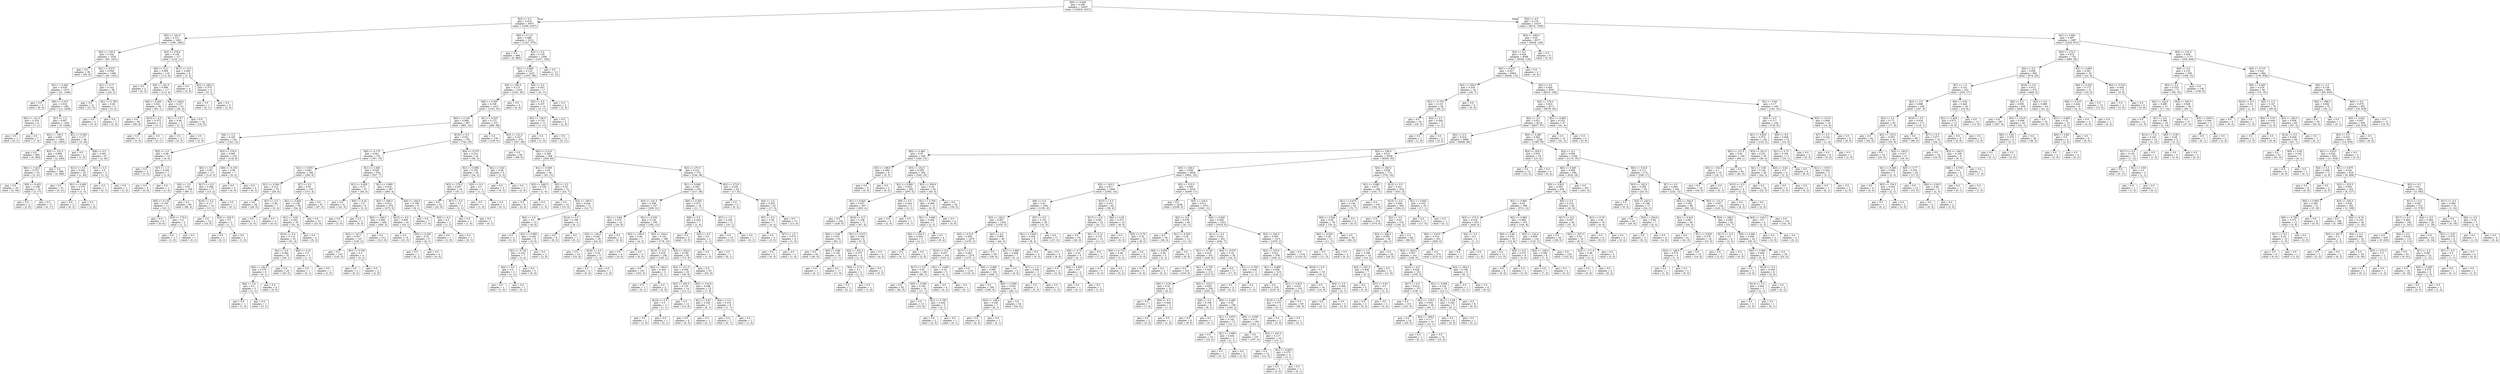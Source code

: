 digraph Tree {
node [shape=box] ;
0 [label="X[0] <= 0.465\ngini = 0.366\nsamples = 14247\nvalue = [10810, 3437]"] ;
1 [label="X[2] <= 2.5\ngini = 0.474\nsamples = 3973\nvalue = [1536, 2437]"] ;
0 -> 1 [labeldistance=2.5, labelangle=45, headlabel="True"] ;
2 [label="X[3] <= 162.0\ngini = 0.211\nsamples = 1661\nvalue = [199, 1462]"] ;
1 -> 2 ;
3 [label="X[3] <= 125.5\ngini = 0.102\nsamples = 1534\nvalue = [83, 1451]"] ;
2 -> 3 ;
4 [label="gini = 0.0\nsamples = 38\nvalue = [38, 0]"] ;
3 -> 4 ;
5 [label="X[1] <= 0.575\ngini = 0.058\nsamples = 1496\nvalue = [45, 1451]"] ;
3 -> 5 ;
6 [label="X[1] <= 0.445\ngini = 0.028\nsamples = 1470\nvalue = [21, 1449]"] ;
5 -> 6 ;
7 [label="gini = 0.0\nsamples = 9\nvalue = [9, 0]"] ;
6 -> 7 ;
8 [label="X[0] <= 0.315\ngini = 0.016\nsamples = 1461\nvalue = [12, 1449]"] ;
6 -> 8 ;
9 [label="X[3] <= 141.5\ngini = 0.219\nsamples = 8\nvalue = [7, 1]"] ;
8 -> 9 ;
10 [label="gini = 0.0\nsamples = 1\nvalue = [0, 1]"] ;
9 -> 10 ;
11 [label="gini = 0.0\nsamples = 7\nvalue = [7, 0]"] ;
9 -> 11 ;
12 [label="X[7] <= 1.5\ngini = 0.007\nsamples = 1453\nvalue = [5, 1448]"] ;
8 -> 12 ;
13 [label="X[3] <= 150.5\ngini = 0.003\nsamples = 1405\nvalue = [2, 1403]"] ;
12 -> 13 ;
14 [label="gini = 0.0\nsamples = 964\nvalue = [0, 964]"] ;
13 -> 14 ;
15 [label="X[3] <= 151.5\ngini = 0.009\nsamples = 441\nvalue = [2, 439]"] ;
13 -> 15 ;
16 [label="X[0] <= 0.415\ngini = 0.073\nsamples = 53\nvalue = [2, 51]"] ;
15 -> 16 ;
17 [label="gini = 0.0\nsamples = 34\nvalue = [0, 34]"] ;
16 -> 17 ;
18 [label="X[0] <= 0.425\ngini = 0.188\nsamples = 19\nvalue = [2, 17]"] ;
16 -> 18 ;
19 [label="gini = 0.0\nsamples = 2\nvalue = [2, 0]"] ;
18 -> 19 ;
20 [label="gini = 0.0\nsamples = 17\nvalue = [0, 17]"] ;
18 -> 20 ;
21 [label="gini = 0.0\nsamples = 388\nvalue = [0, 388]"] ;
15 -> 21 ;
22 [label="X[1] <= 0.455\ngini = 0.117\nsamples = 48\nvalue = [3, 45]"] ;
12 -> 22 ;
23 [label="gini = 0.0\nsamples = 1\nvalue = [1, 0]"] ;
22 -> 23 ;
24 [label="X[8] <= 0.5\ngini = 0.081\nsamples = 47\nvalue = [2, 45]"] ;
22 -> 24 ;
25 [label="X[11] <= 0.5\ngini = 0.043\nsamples = 45\nvalue = [1, 44]"] ;
24 -> 25 ;
26 [label="gini = 0.0\nsamples = 41\nvalue = [0, 41]"] ;
25 -> 26 ;
27 [label="X[1] <= 0.495\ngini = 0.375\nsamples = 4\nvalue = [1, 3]"] ;
25 -> 27 ;
28 [label="gini = 0.0\nsamples = 3\nvalue = [0, 3]"] ;
27 -> 28 ;
29 [label="gini = 0.0\nsamples = 1\nvalue = [1, 0]"] ;
27 -> 29 ;
30 [label="X[1] <= 0.5\ngini = 0.5\nsamples = 2\nvalue = [1, 1]"] ;
24 -> 30 ;
31 [label="gini = 0.0\nsamples = 1\nvalue = [0, 1]"] ;
30 -> 31 ;
32 [label="gini = 0.0\nsamples = 1\nvalue = [1, 0]"] ;
30 -> 32 ;
33 [label="X[1] <= 0.77\ngini = 0.142\nsamples = 26\nvalue = [24, 2]"] ;
5 -> 33 ;
34 [label="gini = 0.0\nsamples = 21\nvalue = [21, 0]"] ;
33 -> 34 ;
35 [label="X[1] <= 0.785\ngini = 0.48\nsamples = 5\nvalue = [3, 2]"] ;
33 -> 35 ;
36 [label="gini = 0.0\nsamples = 2\nvalue = [0, 2]"] ;
35 -> 36 ;
37 [label="gini = 0.0\nsamples = 3\nvalue = [3, 0]"] ;
35 -> 37 ;
38 [label="X[3] <= 279.0\ngini = 0.158\nsamples = 127\nvalue = [116, 11]"] ;
2 -> 38 ;
39 [label="X[0] <= 0.11\ngini = 0.096\nsamples = 119\nvalue = [113, 6]"] ;
38 -> 39 ;
40 [label="gini = 0.0\nsamples = 2\nvalue = [0, 2]"] ;
39 -> 40 ;
41 [label="X[3] <= 241.0\ngini = 0.066\nsamples = 117\nvalue = [113, 4]"] ;
39 -> 41 ;
42 [label="X[0] <= 0.455\ngini = 0.021\nsamples = 94\nvalue = [93, 1]"] ;
41 -> 42 ;
43 [label="gini = 0.0\nsamples = 90\nvalue = [90, 0]"] ;
42 -> 43 ;
44 [label="X[15] <= 0.5\ngini = 0.375\nsamples = 4\nvalue = [3, 1]"] ;
42 -> 44 ;
45 [label="gini = 0.0\nsamples = 3\nvalue = [3, 0]"] ;
44 -> 45 ;
46 [label="gini = 0.0\nsamples = 1\nvalue = [0, 1]"] ;
44 -> 46 ;
47 [label="X[3] <= 248.5\ngini = 0.227\nsamples = 23\nvalue = [20, 3]"] ;
41 -> 47 ;
48 [label="X[1] <= 0.57\ngini = 0.48\nsamples = 5\nvalue = [2, 3]"] ;
47 -> 48 ;
49 [label="gini = 0.0\nsamples = 3\nvalue = [0, 3]"] ;
48 -> 49 ;
50 [label="gini = 0.0\nsamples = 2\nvalue = [2, 0]"] ;
48 -> 50 ;
51 [label="gini = 0.0\nsamples = 18\nvalue = [18, 0]"] ;
47 -> 51 ;
52 [label="X[17] <= 0.5\ngini = 0.469\nsamples = 8\nvalue = [3, 5]"] ;
38 -> 52 ;
53 [label="gini = 0.0\nsamples = 4\nvalue = [0, 4]"] ;
52 -> 53 ;
54 [label="X[3] <= 282.0\ngini = 0.375\nsamples = 4\nvalue = [3, 1]"] ;
52 -> 54 ;
55 [label="gini = 0.0\nsamples = 1\nvalue = [0, 1]"] ;
54 -> 55 ;
56 [label="gini = 0.0\nsamples = 3\nvalue = [3, 0]"] ;
54 -> 56 ;
57 [label="X[0] <= 0.115\ngini = 0.488\nsamples = 2312\nvalue = [1337, 975]"] ;
1 -> 57 ;
58 [label="gini = 0.0\nsamples = 866\nvalue = [0, 866]"] ;
57 -> 58 ;
59 [label="X[2] <= 6.5\ngini = 0.139\nsamples = 1446\nvalue = [1337, 109]"] ;
57 -> 59 ;
60 [label="X[1] <= 0.995\ngini = 0.125\nsamples = 1433\nvalue = [1337, 96]"] ;
59 -> 60 ;
61 [label="X[3] <= 290.5\ngini = 0.113\nsamples = 1416\nvalue = [1331, 85]"] ;
60 -> 61 ;
62 [label="X[0] <= 0.305\ngini = 0.108\nsamples = 1412\nvalue = [1331, 81]"] ;
61 -> 62 ;
63 [label="X[0] <= 0.145\ngini = 0.069\nsamples = 897\nvalue = [865, 32]"] ;
62 -> 63 ;
64 [label="X[4] <= 2.5\ngini = 0.163\nsamples = 134\nvalue = [122, 12]"] ;
63 -> 64 ;
65 [label="X[2] <= 3.5\ngini = 0.48\nsamples = 10\nvalue = [4, 6]"] ;
64 -> 65 ;
66 [label="gini = 0.0\nsamples = 3\nvalue = [3, 0]"] ;
65 -> 66 ;
67 [label="X[7] <= 1.5\ngini = 0.245\nsamples = 7\nvalue = [1, 6]"] ;
65 -> 67 ;
68 [label="gini = 0.0\nsamples = 6\nvalue = [0, 6]"] ;
67 -> 68 ;
69 [label="gini = 0.0\nsamples = 1\nvalue = [1, 0]"] ;
67 -> 69 ;
70 [label="X[3] <= 276.0\ngini = 0.092\nsamples = 124\nvalue = [118, 6]"] ;
64 -> 70 ;
71 [label="X[5] <= 0.5\ngini = 0.05\nsamples = 117\nvalue = [114, 3]"] ;
70 -> 71 ;
72 [label="X[4] <= 3.5\ngini = 0.02\nsamples = 100\nvalue = [99, 1]"] ;
71 -> 72 ;
73 [label="X[0] <= 0.135\ngini = 0.165\nsamples = 11\nvalue = [10, 1]"] ;
72 -> 73 ;
74 [label="gini = 0.0\nsamples = 9\nvalue = [9, 0]"] ;
73 -> 74 ;
75 [label="X[3] <= 175.0\ngini = 0.5\nsamples = 2\nvalue = [1, 1]"] ;
73 -> 75 ;
76 [label="gini = 0.0\nsamples = 1\nvalue = [1, 0]"] ;
75 -> 76 ;
77 [label="gini = 0.0\nsamples = 1\nvalue = [0, 1]"] ;
75 -> 77 ;
78 [label="gini = 0.0\nsamples = 89\nvalue = [89, 0]"] ;
72 -> 78 ;
79 [label="X[17] <= 0.5\ngini = 0.208\nsamples = 17\nvalue = [15, 2]"] ;
71 -> 79 ;
80 [label="X[16] <= 0.5\ngini = 0.117\nsamples = 16\nvalue = [15, 1]"] ;
79 -> 80 ;
81 [label="gini = 0.0\nsamples = 14\nvalue = [14, 0]"] ;
80 -> 81 ;
82 [label="X[3] <= 203.5\ngini = 0.5\nsamples = 2\nvalue = [1, 1]"] ;
80 -> 82 ;
83 [label="gini = 0.0\nsamples = 1\nvalue = [0, 1]"] ;
82 -> 83 ;
84 [label="gini = 0.0\nsamples = 1\nvalue = [1, 0]"] ;
82 -> 84 ;
85 [label="gini = 0.0\nsamples = 1\nvalue = [0, 1]"] ;
79 -> 85 ;
86 [label="X[0] <= 0.135\ngini = 0.49\nsamples = 7\nvalue = [4, 3]"] ;
70 -> 86 ;
87 [label="gini = 0.0\nsamples = 4\nvalue = [4, 0]"] ;
86 -> 87 ;
88 [label="gini = 0.0\nsamples = 3\nvalue = [0, 3]"] ;
86 -> 88 ;
89 [label="X[10] <= 0.5\ngini = 0.051\nsamples = 763\nvalue = [743, 20]"] ;
63 -> 89 ;
90 [label="X[0] <= 0.175\ngini = 0.041\nsamples = 722\nvalue = [707, 15]"] ;
89 -> 90 ;
91 [label="X[1] <= 0.555\ngini = 0.081\nsamples = 188\nvalue = [180, 8]"] ;
90 -> 91 ;
92 [label="X[1] <= 0.545\ngini = 0.213\nsamples = 33\nvalue = [29, 4]"] ;
91 -> 92 ;
93 [label="gini = 0.0\nsamples = 26\nvalue = [26, 0]"] ;
92 -> 93 ;
94 [label="X[7] <= 0.5\ngini = 0.49\nsamples = 7\nvalue = [3, 4]"] ;
92 -> 94 ;
95 [label="gini = 0.0\nsamples = 3\nvalue = [3, 0]"] ;
94 -> 95 ;
96 [label="gini = 0.0\nsamples = 4\nvalue = [0, 4]"] ;
94 -> 96 ;
97 [label="X[7] <= 0.5\ngini = 0.05\nsamples = 155\nvalue = [151, 4]"] ;
91 -> 97 ;
98 [label="X[1] <= 0.845\ngini = 0.128\nsamples = 58\nvalue = [54, 4]"] ;
97 -> 98 ;
99 [label="X[1] <= 0.83\ngini = 0.202\nsamples = 35\nvalue = [31, 4]"] ;
98 -> 99 ;
100 [label="X[14] <= 0.5\ngini = 0.114\nsamples = 33\nvalue = [31, 2]"] ;
99 -> 100 ;
101 [label="X[2] <= 3.5\ngini = 0.062\nsamples = 31\nvalue = [30, 1]"] ;
100 -> 101 ;
102 [label="X[3] <= 192.5\ngini = 0.278\nsamples = 6\nvalue = [5, 1]"] ;
101 -> 102 ;
103 [label="X[4] <= 3.5\ngini = 0.5\nsamples = 2\nvalue = [1, 1]"] ;
102 -> 103 ;
104 [label="gini = 0.0\nsamples = 1\nvalue = [1, 0]"] ;
103 -> 104 ;
105 [label="gini = 0.0\nsamples = 1\nvalue = [0, 1]"] ;
103 -> 105 ;
106 [label="gini = 0.0\nsamples = 4\nvalue = [4, 0]"] ;
102 -> 106 ;
107 [label="gini = 0.0\nsamples = 25\nvalue = [25, 0]"] ;
101 -> 107 ;
108 [label="X[0] <= 0.16\ngini = 0.5\nsamples = 2\nvalue = [1, 1]"] ;
100 -> 108 ;
109 [label="gini = 0.0\nsamples = 1\nvalue = [0, 1]"] ;
108 -> 109 ;
110 [label="gini = 0.0\nsamples = 1\nvalue = [1, 0]"] ;
108 -> 110 ;
111 [label="gini = 0.0\nsamples = 2\nvalue = [0, 2]"] ;
99 -> 111 ;
112 [label="gini = 0.0\nsamples = 23\nvalue = [23, 0]"] ;
98 -> 112 ;
113 [label="gini = 0.0\nsamples = 97\nvalue = [97, 0]"] ;
97 -> 113 ;
114 [label="X[1] <= 0.465\ngini = 0.026\nsamples = 534\nvalue = [527, 7]"] ;
90 -> 114 ;
115 [label="X[1] <= 0.455\ngini = 0.12\nsamples = 47\nvalue = [44, 3]"] ;
114 -> 115 ;
116 [label="gini = 0.0\nsamples = 41\nvalue = [41, 0]"] ;
115 -> 116 ;
117 [label="X[0] <= 0.24\ngini = 0.5\nsamples = 6\nvalue = [3, 3]"] ;
115 -> 117 ;
118 [label="gini = 0.0\nsamples = 3\nvalue = [3, 0]"] ;
117 -> 118 ;
119 [label="gini = 0.0\nsamples = 3\nvalue = [0, 3]"] ;
117 -> 119 ;
120 [label="X[1] <= 0.985\ngini = 0.016\nsamples = 487\nvalue = [483, 4]"] ;
114 -> 120 ;
121 [label="X[3] <= 280.5\ngini = 0.012\nsamples = 478\nvalue = [475, 3]"] ;
120 -> 121 ;
122 [label="X[3] <= 168.5\ngini = 0.009\nsamples = 458\nvalue = [456, 2]"] ;
121 -> 122 ;
123 [label="X[3] <= 167.5\ngini = 0.027\nsamples = 147\nvalue = [145, 2]"] ;
122 -> 123 ;
124 [label="gini = 0.0\nsamples = 143\nvalue = [143, 0]"] ;
123 -> 124 ;
125 [label="X[1] <= 0.765\ngini = 0.5\nsamples = 4\nvalue = [2, 2]"] ;
123 -> 125 ;
126 [label="gini = 0.0\nsamples = 2\nvalue = [0, 2]"] ;
125 -> 126 ;
127 [label="gini = 0.0\nsamples = 2\nvalue = [2, 0]"] ;
125 -> 127 ;
128 [label="gini = 0.0\nsamples = 311\nvalue = [311, 0]"] ;
122 -> 128 ;
129 [label="X[15] <= 0.5\ngini = 0.095\nsamples = 20\nvalue = [19, 1]"] ;
121 -> 129 ;
130 [label="gini = 0.0\nsamples = 15\nvalue = [15, 0]"] ;
129 -> 130 ;
131 [label="X[0] <= 0.205\ngini = 0.32\nsamples = 5\nvalue = [4, 1]"] ;
129 -> 131 ;
132 [label="gini = 0.0\nsamples = 1\nvalue = [0, 1]"] ;
131 -> 132 ;
133 [label="gini = 0.0\nsamples = 4\nvalue = [4, 0]"] ;
131 -> 133 ;
134 [label="X[3] <= 194.0\ngini = 0.198\nsamples = 9\nvalue = [8, 1]"] ;
120 -> 134 ;
135 [label="gini = 0.0\nsamples = 7\nvalue = [7, 0]"] ;
134 -> 135 ;
136 [label="X[5] <= 0.5\ngini = 0.5\nsamples = 2\nvalue = [1, 1]"] ;
134 -> 136 ;
137 [label="gini = 0.0\nsamples = 1\nvalue = [1, 0]"] ;
136 -> 137 ;
138 [label="gini = 0.0\nsamples = 1\nvalue = [0, 1]"] ;
136 -> 138 ;
139 [label="X[0] <= 0.275\ngini = 0.214\nsamples = 41\nvalue = [36, 5]"] ;
89 -> 139 ;
140 [label="X[1] <= 0.985\ngini = 0.105\nsamples = 36\nvalue = [34, 2]"] ;
139 -> 140 ;
141 [label="X[3] <= 276.5\ngini = 0.057\nsamples = 34\nvalue = [33, 1]"] ;
140 -> 141 ;
142 [label="gini = 0.0\nsamples = 32\nvalue = [32, 0]"] ;
141 -> 142 ;
143 [label="X[7] <= 0.5\ngini = 0.5\nsamples = 2\nvalue = [1, 1]"] ;
141 -> 143 ;
144 [label="gini = 0.0\nsamples = 1\nvalue = [1, 0]"] ;
143 -> 144 ;
145 [label="gini = 0.0\nsamples = 1\nvalue = [0, 1]"] ;
143 -> 145 ;
146 [label="X[5] <= 0.5\ngini = 0.5\nsamples = 2\nvalue = [1, 1]"] ;
140 -> 146 ;
147 [label="gini = 0.0\nsamples = 1\nvalue = [1, 0]"] ;
146 -> 147 ;
148 [label="gini = 0.0\nsamples = 1\nvalue = [0, 1]"] ;
146 -> 148 ;
149 [label="X[1] <= 0.62\ngini = 0.48\nsamples = 5\nvalue = [2, 3]"] ;
139 -> 149 ;
150 [label="gini = 0.0\nsamples = 3\nvalue = [0, 3]"] ;
149 -> 150 ;
151 [label="gini = 0.0\nsamples = 2\nvalue = [2, 0]"] ;
149 -> 151 ;
152 [label="X[1] <= 0.525\ngini = 0.172\nsamples = 515\nvalue = [466, 49]"] ;
62 -> 152 ;
153 [label="gini = 0.0\nsamples = 139\nvalue = [139, 0]"] ;
152 -> 153 ;
154 [label="X[3] <= 131.0\ngini = 0.227\nsamples = 376\nvalue = [327, 49]"] ;
152 -> 154 ;
155 [label="gini = 0.0\nsamples = 68\nvalue = [68, 0]"] ;
154 -> 155 ;
156 [label="X[0] <= 0.315\ngini = 0.268\nsamples = 308\nvalue = [259, 49]"] ;
154 -> 156 ;
157 [label="X[1] <= 0.565\ngini = 0.45\nsamples = 38\nvalue = [25, 13]"] ;
156 -> 157 ;
158 [label="X[3] <= 248.5\ngini = 0.245\nsamples = 7\nvalue = [1, 6]"] ;
157 -> 158 ;
159 [label="gini = 0.0\nsamples = 6\nvalue = [0, 6]"] ;
158 -> 159 ;
160 [label="gini = 0.0\nsamples = 1\nvalue = [1, 0]"] ;
158 -> 160 ;
161 [label="X[2] <= 3.5\ngini = 0.35\nsamples = 31\nvalue = [24, 7]"] ;
157 -> 161 ;
162 [label="gini = 0.0\nsamples = 10\nvalue = [10, 0]"] ;
161 -> 162 ;
163 [label="X[3] <= 190.5\ngini = 0.444\nsamples = 21\nvalue = [14, 7]"] ;
161 -> 163 ;
164 [label="X[4] <= 2.5\ngini = 0.5\nsamples = 12\nvalue = [6, 6]"] ;
163 -> 164 ;
165 [label="gini = 0.0\nsamples = 3\nvalue = [3, 0]"] ;
164 -> 165 ;
166 [label="X[1] <= 0.895\ngini = 0.444\nsamples = 9\nvalue = [3, 6]"] ;
164 -> 166 ;
167 [label="X[1] <= 0.735\ngini = 0.245\nsamples = 7\nvalue = [1, 6]"] ;
166 -> 167 ;
168 [label="X[2] <= 5.0\ngini = 0.5\nsamples = 2\nvalue = [1, 1]"] ;
167 -> 168 ;
169 [label="gini = 0.0\nsamples = 1\nvalue = [1, 0]"] ;
168 -> 169 ;
170 [label="gini = 0.0\nsamples = 1\nvalue = [0, 1]"] ;
168 -> 170 ;
171 [label="gini = 0.0\nsamples = 5\nvalue = [0, 5]"] ;
167 -> 171 ;
172 [label="gini = 0.0\nsamples = 2\nvalue = [2, 0]"] ;
166 -> 172 ;
173 [label="X[14] <= 0.5\ngini = 0.198\nsamples = 9\nvalue = [8, 1]"] ;
163 -> 173 ;
174 [label="gini = 0.0\nsamples = 8\nvalue = [8, 0]"] ;
173 -> 174 ;
175 [label="gini = 0.0\nsamples = 1\nvalue = [0, 1]"] ;
173 -> 175 ;
176 [label="X[3] <= 270.5\ngini = 0.231\nsamples = 270\nvalue = [234, 36]"] ;
156 -> 176 ;
177 [label="X[1] <= 0.945\ngini = 0.202\nsamples = 245\nvalue = [217, 28]"] ;
176 -> 177 ;
178 [label="X[3] <= 141.5\ngini = 0.168\nsamples = 227\nvalue = [206, 21]"] ;
177 -> 178 ;
179 [label="X[1] <= 0.84\ngini = 0.375\nsamples = 32\nvalue = [24, 8]"] ;
178 -> 179 ;
180 [label="X[3] <= 140.5\ngini = 0.245\nsamples = 28\nvalue = [24, 4]"] ;
179 -> 180 ;
181 [label="gini = 0.0\nsamples = 23\nvalue = [23, 0]"] ;
180 -> 181 ;
182 [label="X[16] <= 0.5\ngini = 0.32\nsamples = 5\nvalue = [1, 4]"] ;
180 -> 182 ;
183 [label="gini = 0.0\nsamples = 4\nvalue = [0, 4]"] ;
182 -> 183 ;
184 [label="gini = 0.0\nsamples = 1\nvalue = [1, 0]"] ;
182 -> 184 ;
185 [label="gini = 0.0\nsamples = 4\nvalue = [0, 4]"] ;
179 -> 185 ;
186 [label="X[1] <= 0.535\ngini = 0.124\nsamples = 195\nvalue = [182, 13]"] ;
178 -> 186 ;
187 [label="X[3] <= 190.0\ngini = 0.49\nsamples = 7\nvalue = [4, 3]"] ;
186 -> 187 ;
188 [label="gini = 0.0\nsamples = 4\nvalue = [4, 0]"] ;
187 -> 188 ;
189 [label="gini = 0.0\nsamples = 3\nvalue = [0, 3]"] ;
187 -> 189 ;
190 [label="X[3] <= 204.5\ngini = 0.101\nsamples = 188\nvalue = [178, 10]"] ;
186 -> 190 ;
191 [label="X[14] <= 0.5\ngini = 0.019\nsamples = 106\nvalue = [105, 1]"] ;
190 -> 191 ;
192 [label="gini = 0.0\nsamples = 103\nvalue = [103, 0]"] ;
191 -> 192 ;
193 [label="X[3] <= 160.0\ngini = 0.444\nsamples = 3\nvalue = [2, 1]"] ;
191 -> 193 ;
194 [label="gini = 0.0\nsamples = 1\nvalue = [0, 1]"] ;
193 -> 194 ;
195 [label="gini = 0.0\nsamples = 2\nvalue = [2, 0]"] ;
193 -> 195 ;
196 [label="X[3] <= 220.0\ngini = 0.195\nsamples = 82\nvalue = [73, 9]"] ;
190 -> 196 ;
197 [label="X[3] <= 211.5\ngini = 0.428\nsamples = 29\nvalue = [20, 9]"] ;
196 -> 197 ;
198 [label="X[3] <= 205.5\ngini = 0.133\nsamples = 14\nvalue = [13, 1]"] ;
197 -> 198 ;
199 [label="X[13] <= 0.5\ngini = 0.5\nsamples = 2\nvalue = [1, 1]"] ;
198 -> 199 ;
200 [label="gini = 0.0\nsamples = 1\nvalue = [1, 0]"] ;
199 -> 200 ;
201 [label="gini = 0.0\nsamples = 1\nvalue = [0, 1]"] ;
199 -> 201 ;
202 [label="gini = 0.0\nsamples = 12\nvalue = [12, 0]"] ;
198 -> 202 ;
203 [label="X[0] <= 0.415\ngini = 0.498\nsamples = 15\nvalue = [7, 8]"] ;
197 -> 203 ;
204 [label="X[1] <= 0.87\ngini = 0.245\nsamples = 7\nvalue = [6, 1]"] ;
203 -> 204 ;
205 [label="gini = 0.0\nsamples = 6\nvalue = [6, 0]"] ;
204 -> 205 ;
206 [label="gini = 0.0\nsamples = 1\nvalue = [0, 1]"] ;
204 -> 206 ;
207 [label="X[4] <= 5.0\ngini = 0.219\nsamples = 8\nvalue = [1, 7]"] ;
203 -> 207 ;
208 [label="gini = 0.0\nsamples = 7\nvalue = [0, 7]"] ;
207 -> 208 ;
209 [label="gini = 0.0\nsamples = 1\nvalue = [1, 0]"] ;
207 -> 209 ;
210 [label="gini = 0.0\nsamples = 53\nvalue = [53, 0]"] ;
196 -> 210 ;
211 [label="X[0] <= 0.355\ngini = 0.475\nsamples = 18\nvalue = [11, 7]"] ;
177 -> 211 ;
212 [label="X[9] <= 0.5\ngini = 0.245\nsamples = 7\nvalue = [1, 6]"] ;
211 -> 212 ;
213 [label="gini = 0.0\nsamples = 5\nvalue = [0, 5]"] ;
212 -> 213 ;
214 [label="X[5] <= 0.5\ngini = 0.5\nsamples = 2\nvalue = [1, 1]"] ;
212 -> 214 ;
215 [label="gini = 0.0\nsamples = 1\nvalue = [1, 0]"] ;
214 -> 215 ;
216 [label="gini = 0.0\nsamples = 1\nvalue = [0, 1]"] ;
214 -> 216 ;
217 [label="X[7] <= 1.5\ngini = 0.165\nsamples = 11\nvalue = [10, 1]"] ;
211 -> 217 ;
218 [label="gini = 0.0\nsamples = 10\nvalue = [10, 0]"] ;
217 -> 218 ;
219 [label="gini = 0.0\nsamples = 1\nvalue = [0, 1]"] ;
217 -> 219 ;
220 [label="X[3] <= 272.0\ngini = 0.435\nsamples = 25\nvalue = [17, 8]"] ;
176 -> 220 ;
221 [label="gini = 0.0\nsamples = 5\nvalue = [0, 5]"] ;
220 -> 221 ;
222 [label="X[4] <= 2.5\ngini = 0.255\nsamples = 20\nvalue = [17, 3]"] ;
220 -> 222 ;
223 [label="X[7] <= 0.5\ngini = 0.49\nsamples = 7\nvalue = [4, 3]"] ;
222 -> 223 ;
224 [label="gini = 0.0\nsamples = 3\nvalue = [3, 0]"] ;
223 -> 224 ;
225 [label="X[7] <= 1.5\ngini = 0.375\nsamples = 4\nvalue = [1, 3]"] ;
223 -> 225 ;
226 [label="gini = 0.0\nsamples = 3\nvalue = [0, 3]"] ;
225 -> 226 ;
227 [label="gini = 0.0\nsamples = 1\nvalue = [1, 0]"] ;
225 -> 227 ;
228 [label="gini = 0.0\nsamples = 13\nvalue = [13, 0]"] ;
222 -> 228 ;
229 [label="gini = 0.0\nsamples = 4\nvalue = [0, 4]"] ;
61 -> 229 ;
230 [label="X[5] <= 0.5\ngini = 0.457\nsamples = 17\nvalue = [6, 11]"] ;
60 -> 230 ;
231 [label="X[2] <= 5.5\ngini = 0.337\nsamples = 14\nvalue = [3, 11]"] ;
230 -> 231 ;
232 [label="X[3] <= 130.0\ngini = 0.153\nsamples = 12\nvalue = [1, 11]"] ;
231 -> 232 ;
233 [label="gini = 0.0\nsamples = 1\nvalue = [1, 0]"] ;
232 -> 233 ;
234 [label="gini = 0.0\nsamples = 11\nvalue = [0, 11]"] ;
232 -> 234 ;
235 [label="gini = 0.0\nsamples = 2\nvalue = [2, 0]"] ;
231 -> 235 ;
236 [label="gini = 0.0\nsamples = 3\nvalue = [3, 0]"] ;
230 -> 236 ;
237 [label="gini = 0.0\nsamples = 13\nvalue = [0, 13]"] ;
59 -> 237 ;
238 [label="X[4] <= 4.5\ngini = 0.176\nsamples = 10274\nvalue = [9274, 1000]"] ;
0 -> 238 [labeldistance=2.5, labelangle=-45, headlabel="False"] ;
239 [label="X[3] <= 290.0\ngini = 0.03\nsamples = 8377\nvalue = [8249, 128]"] ;
238 -> 239 ;
240 [label="X[2] <= 6.5\ngini = 0.028\nsamples = 8368\nvalue = [8249, 119]"] ;
239 -> 240 ;
241 [label="X[0] <= 0.475\ngini = 0.027\nsamples = 8364\nvalue = [8249, 115]"] ;
240 -> 241 ;
242 [label="X[3] <= 250.0\ngini = 0.334\nsamples = 33\nvalue = [26, 7]"] ;
241 -> 242 ;
243 [label="X[1] <= 0.755\ngini = 0.133\nsamples = 28\nvalue = [26, 2]"] ;
242 -> 243 ;
244 [label="gini = 0.0\nsamples = 25\nvalue = [25, 0]"] ;
243 -> 244 ;
245 [label="X[4] <= 2.5\ngini = 0.444\nsamples = 3\nvalue = [1, 2]"] ;
243 -> 245 ;
246 [label="gini = 0.0\nsamples = 1\nvalue = [1, 0]"] ;
245 -> 246 ;
247 [label="gini = 0.0\nsamples = 2\nvalue = [0, 2]"] ;
245 -> 247 ;
248 [label="gini = 0.0\nsamples = 5\nvalue = [0, 5]"] ;
242 -> 248 ;
249 [label="X[2] <= 5.5\ngini = 0.026\nsamples = 8331\nvalue = [8223, 108]"] ;
241 -> 249 ;
250 [label="X[3] <= 276.5\ngini = 0.023\nsamples = 8171\nvalue = [8078, 93]"] ;
249 -> 250 ;
251 [label="X[4] <= 3.5\ngini = 0.021\nsamples = 8124\nvalue = [8037, 87]"] ;
250 -> 251 ;
252 [label="X[2] <= 2.5\ngini = 0.014\nsamples = 6896\nvalue = [6848, 48]"] ;
251 -> 252 ;
253 [label="X[0] <= 0.485\ngini = 0.07\nsamples = 358\nvalue = [345, 13]"] ;
252 -> 253 ;
254 [label="X[3] <= 188.5\ngini = 0.469\nsamples = 8\nvalue = [5, 3]"] ;
253 -> 254 ;
255 [label="gini = 0.0\nsamples = 5\nvalue = [5, 0]"] ;
254 -> 255 ;
256 [label="gini = 0.0\nsamples = 3\nvalue = [0, 3]"] ;
254 -> 256 ;
257 [label="X[3] <= 252.5\ngini = 0.056\nsamples = 350\nvalue = [340, 10]"] ;
253 -> 257 ;
258 [label="X[1] <= 0.995\ngini = 0.033\nsamples = 300\nvalue = [295, 5]"] ;
257 -> 258 ;
259 [label="X[1] <= 0.825\ngini = 0.027\nsamples = 297\nvalue = [293, 4]"] ;
258 -> 259 ;
260 [label="gini = 0.0\nsamples = 226\nvalue = [226, 0]"] ;
259 -> 260 ;
261 [label="X[16] <= 0.5\ngini = 0.106\nsamples = 71\nvalue = [67, 4]"] ;
259 -> 261 ;
262 [label="X[0] <= 0.84\ngini = 0.031\nsamples = 63\nvalue = [62, 1]"] ;
261 -> 262 ;
263 [label="gini = 0.0\nsamples = 45\nvalue = [45, 0]"] ;
262 -> 263 ;
264 [label="X[0] <= 0.86\ngini = 0.105\nsamples = 18\nvalue = [17, 1]"] ;
262 -> 264 ;
265 [label="gini = 0.0\nsamples = 1\nvalue = [0, 1]"] ;
264 -> 265 ;
266 [label="gini = 0.0\nsamples = 17\nvalue = [17, 0]"] ;
264 -> 266 ;
267 [label="X[1] <= 0.875\ngini = 0.469\nsamples = 8\nvalue = [5, 3]"] ;
261 -> 267 ;
268 [label="X[3] <= 201.5\ngini = 0.375\nsamples = 4\nvalue = [1, 3]"] ;
267 -> 268 ;
269 [label="X[0] <= 0.72\ngini = 0.5\nsamples = 2\nvalue = [1, 1]"] ;
268 -> 269 ;
270 [label="gini = 0.0\nsamples = 1\nvalue = [0, 1]"] ;
269 -> 270 ;
271 [label="gini = 0.0\nsamples = 1\nvalue = [1, 0]"] ;
269 -> 271 ;
272 [label="gini = 0.0\nsamples = 2\nvalue = [0, 2]"] ;
268 -> 272 ;
273 [label="gini = 0.0\nsamples = 4\nvalue = [4, 0]"] ;
267 -> 273 ;
274 [label="X[9] <= 0.5\ngini = 0.444\nsamples = 3\nvalue = [2, 1]"] ;
258 -> 274 ;
275 [label="gini = 0.0\nsamples = 2\nvalue = [2, 0]"] ;
274 -> 275 ;
276 [label="gini = 0.0\nsamples = 1\nvalue = [0, 1]"] ;
274 -> 276 ;
277 [label="X[3] <= 256.0\ngini = 0.18\nsamples = 50\nvalue = [45, 5]"] ;
257 -> 277 ;
278 [label="X[1] <= 0.705\ngini = 0.496\nsamples = 11\nvalue = [6, 5]"] ;
277 -> 278 ;
279 [label="X[1] <= 0.665\ngini = 0.408\nsamples = 7\nvalue = [2, 5]"] ;
278 -> 279 ;
280 [label="X[3] <= 254.0\ngini = 0.444\nsamples = 3\nvalue = [2, 1]"] ;
279 -> 280 ;
281 [label="gini = 0.0\nsamples = 1\nvalue = [0, 1]"] ;
280 -> 281 ;
282 [label="gini = 0.0\nsamples = 2\nvalue = [2, 0]"] ;
280 -> 282 ;
283 [label="gini = 0.0\nsamples = 4\nvalue = [0, 4]"] ;
279 -> 283 ;
284 [label="gini = 0.0\nsamples = 4\nvalue = [4, 0]"] ;
278 -> 284 ;
285 [label="gini = 0.0\nsamples = 39\nvalue = [39, 0]"] ;
277 -> 285 ;
286 [label="X[3] <= 259.5\ngini = 0.011\nsamples = 6538\nvalue = [6503, 35]"] ;
252 -> 286 ;
287 [label="X[3] <= 164.5\ngini = 0.009\nsamples = 5826\nvalue = [5801, 25]"] ;
286 -> 287 ;
288 [label="X[3] <= 163.5\ngini = 0.017\nsamples = 1606\nvalue = [1592, 14]"] ;
287 -> 288 ;
289 [label="X[6] <= 0.5\ngini = 0.01\nsamples = 1561\nvalue = [1553, 8]"] ;
288 -> 289 ;
290 [label="X[3] <= 162.5\ngini = 0.007\nsamples = 1525\nvalue = [1520, 5]"] ;
289 -> 290 ;
291 [label="X[0] <= 0.515\ngini = 0.004\nsamples = 1479\nvalue = [1476, 3]"] ;
290 -> 291 ;
292 [label="X[10] <= 0.5\ngini = 0.037\nsamples = 105\nvalue = [103, 2]"] ;
291 -> 292 ;
293 [label="X[17] <= 0.5\ngini = 0.02\nsamples = 100\nvalue = [99, 1]"] ;
292 -> 293 ;
294 [label="gini = 0.0\nsamples = 82\nvalue = [82, 0]"] ;
293 -> 294 ;
295 [label="X[0] <= 0.505\ngini = 0.105\nsamples = 18\nvalue = [17, 1]"] ;
293 -> 295 ;
296 [label="gini = 0.0\nsamples = 15\nvalue = [15, 0]"] ;
295 -> 296 ;
297 [label="X[1] <= 0.785\ngini = 0.444\nsamples = 3\nvalue = [2, 1]"] ;
295 -> 297 ;
298 [label="gini = 0.0\nsamples = 2\nvalue = [2, 0]"] ;
297 -> 298 ;
299 [label="gini = 0.0\nsamples = 1\nvalue = [0, 1]"] ;
297 -> 299 ;
300 [label="X[1] <= 0.845\ngini = 0.32\nsamples = 5\nvalue = [4, 1]"] ;
292 -> 300 ;
301 [label="gini = 0.0\nsamples = 4\nvalue = [4, 0]"] ;
300 -> 301 ;
302 [label="gini = 0.0\nsamples = 1\nvalue = [0, 1]"] ;
300 -> 302 ;
303 [label="X[17] <= 0.5\ngini = 0.001\nsamples = 1374\nvalue = [1373, 1]"] ;
291 -> 303 ;
304 [label="gini = 0.0\nsamples = 1133\nvalue = [1133, 0]"] ;
303 -> 304 ;
305 [label="X[0] <= 0.885\ngini = 0.008\nsamples = 241\nvalue = [240, 1]"] ;
303 -> 305 ;
306 [label="gini = 0.0\nsamples = 180\nvalue = [180, 0]"] ;
305 -> 306 ;
307 [label="X[0] <= 0.895\ngini = 0.032\nsamples = 61\nvalue = [60, 1]"] ;
305 -> 307 ;
308 [label="X[3] <= 148.0\ngini = 0.245\nsamples = 7\nvalue = [6, 1]"] ;
307 -> 308 ;
309 [label="gini = 0.0\nsamples = 6\nvalue = [6, 0]"] ;
308 -> 309 ;
310 [label="gini = 0.0\nsamples = 1\nvalue = [0, 1]"] ;
308 -> 310 ;
311 [label="gini = 0.0\nsamples = 54\nvalue = [54, 0]"] ;
307 -> 311 ;
312 [label="X[2] <= 4.5\ngini = 0.083\nsamples = 46\nvalue = [44, 2]"] ;
290 -> 312 ;
313 [label="gini = 0.0\nsamples = 39\nvalue = [39, 0]"] ;
312 -> 313 ;
314 [label="X[1] <= 0.885\ngini = 0.408\nsamples = 7\nvalue = [5, 2]"] ;
312 -> 314 ;
315 [label="gini = 0.0\nsamples = 4\nvalue = [4, 0]"] ;
314 -> 315 ;
316 [label="X[7] <= 1.5\ngini = 0.444\nsamples = 3\nvalue = [1, 2]"] ;
314 -> 316 ;
317 [label="gini = 0.0\nsamples = 2\nvalue = [0, 2]"] ;
316 -> 317 ;
318 [label="gini = 0.0\nsamples = 1\nvalue = [1, 0]"] ;
316 -> 318 ;
319 [label="X[7] <= 0.5\ngini = 0.153\nsamples = 36\nvalue = [33, 3]"] ;
289 -> 319 ;
320 [label="X[1] <= 0.625\ngini = 0.444\nsamples = 9\nvalue = [6, 3]"] ;
319 -> 320 ;
321 [label="gini = 0.0\nsamples = 3\nvalue = [0, 3]"] ;
320 -> 321 ;
322 [label="gini = 0.0\nsamples = 6\nvalue = [6, 0]"] ;
320 -> 322 ;
323 [label="gini = 0.0\nsamples = 27\nvalue = [27, 0]"] ;
319 -> 323 ;
324 [label="X[15] <= 0.5\ngini = 0.231\nsamples = 45\nvalue = [39, 6]"] ;
288 -> 324 ;
325 [label="X[17] <= 0.5\ngini = 0.061\nsamples = 32\nvalue = [31, 1]"] ;
324 -> 325 ;
326 [label="gini = 0.0\nsamples = 20\nvalue = [20, 0]"] ;
325 -> 326 ;
327 [label="X[1] <= 0.72\ngini = 0.153\nsamples = 12\nvalue = [11, 1]"] ;
325 -> 327 ;
328 [label="X[0] <= 0.75\ngini = 0.32\nsamples = 5\nvalue = [4, 1]"] ;
327 -> 328 ;
329 [label="gini = 0.0\nsamples = 3\nvalue = [3, 0]"] ;
328 -> 329 ;
330 [label="X[0] <= 0.835\ngini = 0.5\nsamples = 2\nvalue = [1, 1]"] ;
328 -> 330 ;
331 [label="gini = 0.0\nsamples = 1\nvalue = [0, 1]"] ;
330 -> 331 ;
332 [label="gini = 0.0\nsamples = 1\nvalue = [1, 0]"] ;
330 -> 332 ;
333 [label="gini = 0.0\nsamples = 7\nvalue = [7, 0]"] ;
327 -> 333 ;
334 [label="X[0] <= 0.55\ngini = 0.473\nsamples = 13\nvalue = [8, 5]"] ;
324 -> 334 ;
335 [label="gini = 0.0\nsamples = 3\nvalue = [0, 3]"] ;
334 -> 335 ;
336 [label="X[0] <= 0.79\ngini = 0.32\nsamples = 10\nvalue = [8, 2]"] ;
334 -> 336 ;
337 [label="X[0] <= 0.715\ngini = 0.48\nsamples = 5\nvalue = [3, 2]"] ;
336 -> 337 ;
338 [label="gini = 0.0\nsamples = 3\nvalue = [3, 0]"] ;
337 -> 338 ;
339 [label="gini = 0.0\nsamples = 2\nvalue = [0, 2]"] ;
337 -> 339 ;
340 [label="gini = 0.0\nsamples = 5\nvalue = [5, 0]"] ;
336 -> 340 ;
341 [label="X[3] <= 215.5\ngini = 0.005\nsamples = 4220\nvalue = [4209, 11]"] ;
287 -> 341 ;
342 [label="gini = 0.0\nsamples = 2248\nvalue = [2248, 0]"] ;
341 -> 342 ;
343 [label="X[3] <= 216.5\ngini = 0.011\nsamples = 1972\nvalue = [1961, 11]"] ;
341 -> 343 ;
344 [label="X[2] <= 4.5\ngini = 0.078\nsamples = 49\nvalue = [47, 2]"] ;
343 -> 344 ;
345 [label="gini = 0.0\nsamples = 36\nvalue = [36, 0]"] ;
344 -> 345 ;
346 [label="X[1] <= 0.555\ngini = 0.26\nsamples = 13\nvalue = [11, 2]"] ;
344 -> 346 ;
347 [label="X[0] <= 0.655\ngini = 0.48\nsamples = 5\nvalue = [3, 2]"] ;
346 -> 347 ;
348 [label="gini = 0.0\nsamples = 3\nvalue = [3, 0]"] ;
347 -> 348 ;
349 [label="gini = 0.0\nsamples = 2\nvalue = [0, 2]"] ;
347 -> 349 ;
350 [label="gini = 0.0\nsamples = 8\nvalue = [8, 0]"] ;
346 -> 350 ;
351 [label="X[0] <= 0.605\ngini = 0.009\nsamples = 1923\nvalue = [1914, 9]"] ;
343 -> 351 ;
352 [label="X[11] <= 0.5\ngini = 0.031\nsamples = 451\nvalue = [444, 7]"] ;
351 -> 352 ;
353 [label="X[1] <= 0.745\ngini = 0.023\nsamples = 431\nvalue = [426, 5]"] ;
352 -> 353 ;
354 [label="gini = 0.0\nsamples = 216\nvalue = [216, 0]"] ;
353 -> 354 ;
355 [label="X[1] <= 0.755\ngini = 0.045\nsamples = 215\nvalue = [210, 5]"] ;
353 -> 355 ;
356 [label="X[0] <= 0.55\ngini = 0.32\nsamples = 10\nvalue = [8, 2]"] ;
355 -> 356 ;
357 [label="gini = 0.0\nsamples = 7\nvalue = [7, 0]"] ;
356 -> 357 ;
358 [label="X[5] <= 0.5\ngini = 0.444\nsamples = 3\nvalue = [1, 2]"] ;
356 -> 358 ;
359 [label="gini = 0.0\nsamples = 2\nvalue = [0, 2]"] ;
358 -> 359 ;
360 [label="gini = 0.0\nsamples = 1\nvalue = [1, 0]"] ;
358 -> 360 ;
361 [label="X[3] <= 219.5\ngini = 0.029\nsamples = 205\nvalue = [202, 3]"] ;
355 -> 361 ;
362 [label="X[8] <= 0.5\ngini = 0.198\nsamples = 9\nvalue = [8, 1]"] ;
361 -> 362 ;
363 [label="gini = 0.0\nsamples = 8\nvalue = [8, 0]"] ;
362 -> 363 ;
364 [label="gini = 0.0\nsamples = 1\nvalue = [0, 1]"] ;
362 -> 364 ;
365 [label="X[0] <= 0.485\ngini = 0.02\nsamples = 196\nvalue = [194, 2]"] ;
361 -> 365 ;
366 [label="X[1] <= 0.875\ngini = 0.142\nsamples = 13\nvalue = [12, 1]"] ;
365 -> 366 ;
367 [label="gini = 0.0\nsamples = 10\nvalue = [10, 0]"] ;
366 -> 367 ;
368 [label="X[1] <= 0.885\ngini = 0.444\nsamples = 3\nvalue = [2, 1]"] ;
366 -> 368 ;
369 [label="gini = 0.0\nsamples = 1\nvalue = [0, 1]"] ;
368 -> 369 ;
370 [label="gini = 0.0\nsamples = 2\nvalue = [2, 0]"] ;
368 -> 370 ;
371 [label="X[0] <= 0.595\ngini = 0.011\nsamples = 183\nvalue = [182, 1]"] ;
365 -> 371 ;
372 [label="gini = 0.0\nsamples = 167\nvalue = [167, 0]"] ;
371 -> 372 ;
373 [label="X[3] <= 247.5\ngini = 0.117\nsamples = 16\nvalue = [15, 1]"] ;
371 -> 373 ;
374 [label="gini = 0.0\nsamples = 12\nvalue = [12, 0]"] ;
373 -> 374 ;
375 [label="X[1] <= 0.825\ngini = 0.375\nsamples = 4\nvalue = [3, 1]"] ;
373 -> 375 ;
376 [label="gini = 0.0\nsamples = 3\nvalue = [3, 0]"] ;
375 -> 376 ;
377 [label="gini = 0.0\nsamples = 1\nvalue = [0, 1]"] ;
375 -> 377 ;
378 [label="X[0] <= 0.575\ngini = 0.18\nsamples = 20\nvalue = [18, 2]"] ;
352 -> 378 ;
379 [label="gini = 0.0\nsamples = 17\nvalue = [17, 0]"] ;
378 -> 379 ;
380 [label="X[1] <= 0.795\ngini = 0.444\nsamples = 3\nvalue = [1, 2]"] ;
378 -> 380 ;
381 [label="gini = 0.0\nsamples = 2\nvalue = [0, 2]"] ;
380 -> 381 ;
382 [label="gini = 0.0\nsamples = 1\nvalue = [1, 0]"] ;
380 -> 382 ;
383 [label="X[3] <= 226.5\ngini = 0.003\nsamples = 1472\nvalue = [1470, 2]"] ;
351 -> 383 ;
384 [label="X[3] <= 225.5\ngini = 0.012\nsamples = 338\nvalue = [336, 2]"] ;
383 -> 384 ;
385 [label="X[1] <= 0.805\ngini = 0.006\nsamples = 319\nvalue = [318, 1]"] ;
384 -> 385 ;
386 [label="gini = 0.0\nsamples = 216\nvalue = [216, 0]"] ;
385 -> 386 ;
387 [label="X[1] <= 0.815\ngini = 0.019\nsamples = 103\nvalue = [102, 1]"] ;
385 -> 387 ;
388 [label="X[15] <= 0.5\ngini = 0.375\nsamples = 4\nvalue = [3, 1]"] ;
387 -> 388 ;
389 [label="gini = 0.0\nsamples = 3\nvalue = [3, 0]"] ;
388 -> 389 ;
390 [label="gini = 0.0\nsamples = 1\nvalue = [0, 1]"] ;
388 -> 390 ;
391 [label="gini = 0.0\nsamples = 99\nvalue = [99, 0]"] ;
387 -> 391 ;
392 [label="X[16] <= 0.5\ngini = 0.1\nsamples = 19\nvalue = [18, 1]"] ;
384 -> 392 ;
393 [label="gini = 0.0\nsamples = 16\nvalue = [16, 0]"] ;
392 -> 393 ;
394 [label="X[4] <= 2.5\ngini = 0.444\nsamples = 3\nvalue = [2, 1]"] ;
392 -> 394 ;
395 [label="gini = 0.0\nsamples = 1\nvalue = [0, 1]"] ;
394 -> 395 ;
396 [label="gini = 0.0\nsamples = 2\nvalue = [2, 0]"] ;
394 -> 396 ;
397 [label="gini = 0.0\nsamples = 1134\nvalue = [1134, 0]"] ;
383 -> 397 ;
398 [label="X[3] <= 263.5\ngini = 0.028\nsamples = 712\nvalue = [702, 10]"] ;
286 -> 398 ;
399 [label="X[1] <= 0.685\ngini = 0.072\nsamples = 188\nvalue = [181, 7]"] ;
398 -> 399 ;
400 [label="X[1] <= 0.675\ngini = 0.154\nsamples = 83\nvalue = [76, 7]"] ;
399 -> 400 ;
401 [label="X[0] <= 0.545\ngini = 0.05\nsamples = 78\nvalue = [76, 2]"] ;
400 -> 401 ;
402 [label="X[0] <= 0.525\ngini = 0.26\nsamples = 13\nvalue = [11, 2]"] ;
401 -> 402 ;
403 [label="gini = 0.0\nsamples = 11\nvalue = [11, 0]"] ;
402 -> 403 ;
404 [label="gini = 0.0\nsamples = 2\nvalue = [0, 2]"] ;
402 -> 404 ;
405 [label="gini = 0.0\nsamples = 65\nvalue = [65, 0]"] ;
401 -> 405 ;
406 [label="gini = 0.0\nsamples = 5\nvalue = [0, 5]"] ;
400 -> 406 ;
407 [label="gini = 0.0\nsamples = 105\nvalue = [105, 0]"] ;
399 -> 407 ;
408 [label="X[12] <= 0.5\ngini = 0.011\nsamples = 524\nvalue = [521, 3]"] ;
398 -> 408 ;
409 [label="X[15] <= 0.5\ngini = 0.008\nsamples = 506\nvalue = [504, 2]"] ;
408 -> 409 ;
410 [label="gini = 0.0\nsamples = 374\nvalue = [374, 0]"] ;
409 -> 410 ;
411 [label="X[2] <= 3.5\ngini = 0.03\nsamples = 132\nvalue = [130, 2]"] ;
409 -> 411 ;
412 [label="X[3] <= 268.5\ngini = 0.083\nsamples = 46\nvalue = [44, 2]"] ;
411 -> 412 ;
413 [label="X[4] <= 2.5\ngini = 0.198\nsamples = 18\nvalue = [16, 2]"] ;
412 -> 413 ;
414 [label="X[3] <= 267.5\ngini = 0.408\nsamples = 7\nvalue = [5, 2]"] ;
413 -> 414 ;
415 [label="gini = 0.0\nsamples = 3\nvalue = [3, 0]"] ;
414 -> 415 ;
416 [label="X[1] <= 0.81\ngini = 0.5\nsamples = 4\nvalue = [2, 2]"] ;
414 -> 416 ;
417 [label="gini = 0.0\nsamples = 2\nvalue = [0, 2]"] ;
416 -> 417 ;
418 [label="gini = 0.0\nsamples = 2\nvalue = [2, 0]"] ;
416 -> 418 ;
419 [label="gini = 0.0\nsamples = 11\nvalue = [11, 0]"] ;
413 -> 419 ;
420 [label="gini = 0.0\nsamples = 28\nvalue = [28, 0]"] ;
412 -> 420 ;
421 [label="gini = 0.0\nsamples = 86\nvalue = [86, 0]"] ;
411 -> 421 ;
422 [label="X[1] <= 0.935\ngini = 0.105\nsamples = 18\nvalue = [17, 1]"] ;
408 -> 422 ;
423 [label="gini = 0.0\nsamples = 17\nvalue = [17, 0]"] ;
422 -> 423 ;
424 [label="gini = 0.0\nsamples = 1\nvalue = [0, 1]"] ;
422 -> 424 ;
425 [label="X[0] <= 0.485\ngini = 0.062\nsamples = 1228\nvalue = [1189, 39]"] ;
251 -> 425 ;
426 [label="X[3] <= 250.5\ngini = 0.332\nsamples = 19\nvalue = [15, 4]"] ;
425 -> 426 ;
427 [label="gini = 0.0\nsamples = 15\nvalue = [15, 0]"] ;
426 -> 427 ;
428 [label="gini = 0.0\nsamples = 4\nvalue = [0, 4]"] ;
426 -> 428 ;
429 [label="X[2] <= 4.5\ngini = 0.056\nsamples = 1209\nvalue = [1174, 35]"] ;
425 -> 429 ;
430 [label="X[0] <= 0.845\ngini = 0.038\nsamples = 936\nvalue = [918, 18]"] ;
429 -> 430 ;
431 [label="X[0] <= 0.815\ngini = 0.055\nsamples = 635\nvalue = [617, 18]"] ;
430 -> 431 ;
432 [label="X[1] <= 0.865\ngini = 0.04\nsamples = 586\nvalue = [574, 12]"] ;
431 -> 432 ;
433 [label="X[3] <= 273.5\ngini = 0.018\nsamples = 433\nvalue = [429, 4]"] ;
432 -> 433 ;
434 [label="X[0] <= 0.615\ngini = 0.014\nsamples = 431\nvalue = [428, 3]"] ;
433 -> 434 ;
435 [label="X[3] <= 263.5\ngini = 0.037\nsamples = 161\nvalue = [158, 3]"] ;
434 -> 435 ;
436 [label="X[16] <= 0.5\ngini = 0.026\nsamples = 152\nvalue = [150, 2]"] ;
435 -> 436 ;
437 [label="X[17] <= 0.5\ngini = 0.014\nsamples = 137\nvalue = [136, 1]"] ;
436 -> 437 ;
438 [label="gini = 0.0\nsamples = 101\nvalue = [101, 0]"] ;
437 -> 438 ;
439 [label="X[3] <= 179.0\ngini = 0.054\nsamples = 36\nvalue = [35, 1]"] ;
437 -> 439 ;
440 [label="gini = 0.0\nsamples = 20\nvalue = [20, 0]"] ;
439 -> 440 ;
441 [label="X[3] <= 180.5\ngini = 0.117\nsamples = 16\nvalue = [15, 1]"] ;
439 -> 441 ;
442 [label="gini = 0.0\nsamples = 1\nvalue = [0, 1]"] ;
441 -> 442 ;
443 [label="gini = 0.0\nsamples = 15\nvalue = [15, 0]"] ;
441 -> 443 ;
444 [label="X[1] <= 0.605\ngini = 0.124\nsamples = 15\nvalue = [14, 1]"] ;
436 -> 444 ;
445 [label="X[1] <= 0.59\ngini = 0.245\nsamples = 7\nvalue = [6, 1]"] ;
444 -> 445 ;
446 [label="gini = 0.0\nsamples = 6\nvalue = [6, 0]"] ;
445 -> 446 ;
447 [label="gini = 0.0\nsamples = 1\nvalue = [0, 1]"] ;
445 -> 447 ;
448 [label="gini = 0.0\nsamples = 8\nvalue = [8, 0]"] ;
444 -> 448 ;
449 [label="X[3] <= 264.5\ngini = 0.198\nsamples = 9\nvalue = [8, 1]"] ;
435 -> 449 ;
450 [label="gini = 0.0\nsamples = 1\nvalue = [0, 1]"] ;
449 -> 450 ;
451 [label="gini = 0.0\nsamples = 8\nvalue = [8, 0]"] ;
449 -> 451 ;
452 [label="gini = 0.0\nsamples = 270\nvalue = [270, 0]"] ;
434 -> 452 ;
453 [label="X[2] <= 3.0\ngini = 0.5\nsamples = 2\nvalue = [1, 1]"] ;
433 -> 453 ;
454 [label="gini = 0.0\nsamples = 1\nvalue = [0, 1]"] ;
453 -> 454 ;
455 [label="gini = 0.0\nsamples = 1\nvalue = [1, 0]"] ;
453 -> 455 ;
456 [label="X[1] <= 0.885\ngini = 0.099\nsamples = 153\nvalue = [145, 8]"] ;
432 -> 456 ;
457 [label="X[0] <= 0.68\ngini = 0.432\nsamples = 19\nvalue = [13, 6]"] ;
456 -> 457 ;
458 [label="gini = 0.0\nsamples = 11\nvalue = [11, 0]"] ;
457 -> 458 ;
459 [label="X[5] <= 0.5\ngini = 0.375\nsamples = 8\nvalue = [2, 6]"] ;
457 -> 459 ;
460 [label="gini = 0.0\nsamples = 6\nvalue = [0, 6]"] ;
459 -> 460 ;
461 [label="gini = 0.0\nsamples = 2\nvalue = [2, 0]"] ;
459 -> 461 ;
462 [label="X[3] <= 132.0\ngini = 0.029\nsamples = 134\nvalue = [132, 2]"] ;
456 -> 462 ;
463 [label="X[3] <= 128.0\ngini = 0.346\nsamples = 9\nvalue = [7, 2]"] ;
462 -> 463 ;
464 [label="gini = 0.0\nsamples = 7\nvalue = [7, 0]"] ;
463 -> 464 ;
465 [label="gini = 0.0\nsamples = 2\nvalue = [0, 2]"] ;
463 -> 465 ;
466 [label="gini = 0.0\nsamples = 125\nvalue = [125, 0]"] ;
462 -> 466 ;
467 [label="X[5] <= 0.5\ngini = 0.215\nsamples = 49\nvalue = [43, 6]"] ;
431 -> 467 ;
468 [label="X[17] <= 0.5\ngini = 0.097\nsamples = 39\nvalue = [37, 2]"] ;
467 -> 468 ;
469 [label="gini = 0.0\nsamples = 29\nvalue = [29, 0]"] ;
468 -> 469 ;
470 [label="X[3] <= 207.0\ngini = 0.32\nsamples = 10\nvalue = [8, 2]"] ;
468 -> 470 ;
471 [label="X[3] <= 171.0\ngini = 0.48\nsamples = 5\nvalue = [3, 2]"] ;
470 -> 471 ;
472 [label="gini = 0.0\nsamples = 3\nvalue = [3, 0]"] ;
471 -> 472 ;
473 [label="gini = 0.0\nsamples = 2\nvalue = [0, 2]"] ;
471 -> 473 ;
474 [label="gini = 0.0\nsamples = 5\nvalue = [5, 0]"] ;
470 -> 474 ;
475 [label="X[1] <= 0.78\ngini = 0.48\nsamples = 10\nvalue = [6, 4]"] ;
467 -> 475 ;
476 [label="gini = 0.0\nsamples = 6\nvalue = [6, 0]"] ;
475 -> 476 ;
477 [label="gini = 0.0\nsamples = 4\nvalue = [0, 4]"] ;
475 -> 477 ;
478 [label="gini = 0.0\nsamples = 301\nvalue = [301, 0]"] ;
430 -> 478 ;
479 [label="X[0] <= 0.515\ngini = 0.117\nsamples = 273\nvalue = [256, 17]"] ;
429 -> 479 ;
480 [label="X[3] <= 162.0\ngini = 0.285\nsamples = 29\nvalue = [24, 5]"] ;
479 -> 480 ;
481 [label="gini = 0.0\nsamples = 2\nvalue = [0, 2]"] ;
480 -> 481 ;
482 [label="X[3] <= 243.5\ngini = 0.198\nsamples = 27\nvalue = [24, 3]"] ;
480 -> 482 ;
483 [label="gini = 0.0\nsamples = 20\nvalue = [20, 0]"] ;
482 -> 483 ;
484 [label="X[3] <= 254.0\ngini = 0.49\nsamples = 7\nvalue = [4, 3]"] ;
482 -> 484 ;
485 [label="gini = 0.0\nsamples = 3\nvalue = [0, 3]"] ;
484 -> 485 ;
486 [label="gini = 0.0\nsamples = 4\nvalue = [4, 0]"] ;
484 -> 486 ;
487 [label="X[7] <= 0.5\ngini = 0.094\nsamples = 244\nvalue = [232, 12]"] ;
479 -> 487 ;
488 [label="X[3] <= 204.5\ngini = 0.182\nsamples = 99\nvalue = [89, 10]"] ;
487 -> 488 ;
489 [label="X[1] <= 0.915\ngini = 0.097\nsamples = 59\nvalue = [56, 3]"] ;
488 -> 489 ;
490 [label="gini = 0.0\nsamples = 41\nvalue = [41, 0]"] ;
489 -> 490 ;
491 [label="X[1] <= 0.935\ngini = 0.278\nsamples = 18\nvalue = [15, 3]"] ;
489 -> 491 ;
492 [label="X[3] <= 149.5\ngini = 0.375\nsamples = 4\nvalue = [1, 3]"] ;
491 -> 492 ;
493 [label="gini = 0.0\nsamples = 1\nvalue = [1, 0]"] ;
492 -> 493 ;
494 [label="gini = 0.0\nsamples = 3\nvalue = [0, 3]"] ;
492 -> 494 ;
495 [label="gini = 0.0\nsamples = 14\nvalue = [14, 0]"] ;
491 -> 495 ;
496 [label="X[3] <= 206.5\ngini = 0.289\nsamples = 40\nvalue = [33, 7]"] ;
488 -> 496 ;
497 [label="X[17] <= 0.5\ngini = 0.5\nsamples = 6\nvalue = [3, 3]"] ;
496 -> 497 ;
498 [label="gini = 0.0\nsamples = 3\nvalue = [3, 0]"] ;
497 -> 498 ;
499 [label="gini = 0.0\nsamples = 3\nvalue = [0, 3]"] ;
497 -> 499 ;
500 [label="X[0] <= 0.665\ngini = 0.208\nsamples = 34\nvalue = [30, 4]"] ;
496 -> 500 ;
501 [label="X[0] <= 0.585\ngini = 0.494\nsamples = 9\nvalue = [5, 4]"] ;
500 -> 501 ;
502 [label="gini = 0.0\nsamples = 3\nvalue = [3, 0]"] ;
501 -> 502 ;
503 [label="X[15] <= 0.5\ngini = 0.444\nsamples = 6\nvalue = [2, 4]"] ;
501 -> 503 ;
504 [label="X[12] <= 0.5\ngini = 0.444\nsamples = 3\nvalue = [2, 1]"] ;
503 -> 504 ;
505 [label="gini = 0.0\nsamples = 2\nvalue = [2, 0]"] ;
504 -> 505 ;
506 [label="gini = 0.0\nsamples = 1\nvalue = [0, 1]"] ;
504 -> 506 ;
507 [label="gini = 0.0\nsamples = 3\nvalue = [0, 3]"] ;
503 -> 507 ;
508 [label="gini = 0.0\nsamples = 25\nvalue = [25, 0]"] ;
500 -> 508 ;
509 [label="X[3] <= 131.0\ngini = 0.027\nsamples = 145\nvalue = [143, 2]"] ;
487 -> 509 ;
510 [label="X[3] <= 120.5\ngini = 0.5\nsamples = 4\nvalue = [2, 2]"] ;
509 -> 510 ;
511 [label="gini = 0.0\nsamples = 2\nvalue = [2, 0]"] ;
510 -> 511 ;
512 [label="gini = 0.0\nsamples = 2\nvalue = [0, 2]"] ;
510 -> 512 ;
513 [label="gini = 0.0\nsamples = 141\nvalue = [141, 0]"] ;
509 -> 513 ;
514 [label="X[1] <= 0.985\ngini = 0.223\nsamples = 47\nvalue = [41, 6]"] ;
250 -> 514 ;
515 [label="gini = 0.0\nsamples = 41\nvalue = [41, 0]"] ;
514 -> 515 ;
516 [label="gini = 0.0\nsamples = 6\nvalue = [0, 6]"] ;
514 -> 516 ;
517 [label="X[1] <= 0.94\ngini = 0.17\nsamples = 160\nvalue = [145, 15]"] ;
249 -> 517 ;
518 [label="X[8] <= 0.5\ngini = 0.117\nsamples = 144\nvalue = [135, 9]"] ;
517 -> 518 ;
519 [label="X[1] <= 0.835\ngini = 0.074\nsamples = 130\nvalue = [125, 5]"] ;
518 -> 519 ;
520 [label="X[3] <= 137.0\ngini = 0.02\nsamples = 100\nvalue = [99, 1]"] ;
519 -> 520 ;
521 [label="X[3] <= 134.0\ngini = 0.1\nsamples = 19\nvalue = [18, 1]"] ;
520 -> 521 ;
522 [label="gini = 0.0\nsamples = 18\nvalue = [18, 0]"] ;
521 -> 522 ;
523 [label="gini = 0.0\nsamples = 1\nvalue = [0, 1]"] ;
521 -> 523 ;
524 [label="gini = 0.0\nsamples = 81\nvalue = [81, 0]"] ;
520 -> 524 ;
525 [label="X[3] <= 251.0\ngini = 0.231\nsamples = 30\nvalue = [26, 4]"] ;
519 -> 525 ;
526 [label="X[1] <= 0.85\ngini = 0.142\nsamples = 26\nvalue = [24, 2]"] ;
525 -> 526 ;
527 [label="X[15] <= 0.5\ngini = 0.5\nsamples = 4\nvalue = [2, 2]"] ;
526 -> 527 ;
528 [label="gini = 0.0\nsamples = 2\nvalue = [0, 2]"] ;
527 -> 528 ;
529 [label="gini = 0.0\nsamples = 2\nvalue = [2, 0]"] ;
527 -> 529 ;
530 [label="gini = 0.0\nsamples = 22\nvalue = [22, 0]"] ;
526 -> 530 ;
531 [label="X[0] <= 0.62\ngini = 0.5\nsamples = 4\nvalue = [2, 2]"] ;
525 -> 531 ;
532 [label="gini = 0.0\nsamples = 2\nvalue = [2, 0]"] ;
531 -> 532 ;
533 [label="gini = 0.0\nsamples = 2\nvalue = [0, 2]"] ;
531 -> 533 ;
534 [label="X[0] <= 0.8\ngini = 0.408\nsamples = 14\nvalue = [10, 4]"] ;
518 -> 534 ;
535 [label="X[1] <= 0.73\ngini = 0.165\nsamples = 11\nvalue = [10, 1]"] ;
534 -> 535 ;
536 [label="gini = 0.0\nsamples = 8\nvalue = [8, 0]"] ;
535 -> 536 ;
537 [label="X[1] <= 0.815\ngini = 0.444\nsamples = 3\nvalue = [2, 1]"] ;
535 -> 537 ;
538 [label="gini = 0.0\nsamples = 1\nvalue = [0, 1]"] ;
537 -> 538 ;
539 [label="gini = 0.0\nsamples = 2\nvalue = [2, 0]"] ;
537 -> 539 ;
540 [label="gini = 0.0\nsamples = 3\nvalue = [0, 3]"] ;
534 -> 540 ;
541 [label="X[3] <= 210.0\ngini = 0.469\nsamples = 16\nvalue = [10, 6]"] ;
517 -> 541 ;
542 [label="X[7] <= 0.5\ngini = 0.245\nsamples = 7\nvalue = [1, 6]"] ;
541 -> 542 ;
543 [label="gini = 0.0\nsamples = 6\nvalue = [0, 6]"] ;
542 -> 543 ;
544 [label="gini = 0.0\nsamples = 1\nvalue = [1, 0]"] ;
542 -> 544 ;
545 [label="gini = 0.0\nsamples = 9\nvalue = [9, 0]"] ;
541 -> 545 ;
546 [label="gini = 0.0\nsamples = 4\nvalue = [0, 4]"] ;
240 -> 546 ;
547 [label="gini = 0.0\nsamples = 9\nvalue = [0, 9]"] ;
239 -> 547 ;
548 [label="X[1] <= 0.805\ngini = 0.497\nsamples = 1897\nvalue = [1025, 872]"] ;
238 -> 548 ;
549 [label="X[3] <= 272.5\ngini = 0.074\nsamples = 724\nvalue = [696, 28]"] ;
548 -> 549 ;
550 [label="X[4] <= 5.5\ngini = 0.056\nsamples = 694\nvalue = [674, 20]"] ;
549 -> 550 ;
551 [label="X[7] <= 1.5\ngini = 0.141\nsamples = 222\nvalue = [205, 17]"] ;
550 -> 551 ;
552 [label="X[2] <= 3.5\ngini = 0.088\nsamples = 196\nvalue = [187, 9]"] ;
551 -> 552 ;
553 [label="X[2] <= 2.5\ngini = 0.171\nsamples = 85\nvalue = [77, 8]"] ;
552 -> 553 ;
554 [label="gini = 0.0\nsamples = 42\nvalue = [42, 0]"] ;
553 -> 554 ;
555 [label="X[3] <= 152.5\ngini = 0.303\nsamples = 43\nvalue = [35, 8]"] ;
553 -> 555 ;
556 [label="gini = 0.0\nsamples = 16\nvalue = [16, 0]"] ;
555 -> 556 ;
557 [label="X[3] <= 183.0\ngini = 0.417\nsamples = 27\nvalue = [19, 8]"] ;
555 -> 557 ;
558 [label="X[1] <= 0.545\ngini = 0.408\nsamples = 7\nvalue = [2, 5]"] ;
557 -> 558 ;
559 [label="gini = 0.0\nsamples = 4\nvalue = [0, 4]"] ;
558 -> 559 ;
560 [label="X[3] <= 154.5\ngini = 0.444\nsamples = 3\nvalue = [2, 1]"] ;
558 -> 560 ;
561 [label="gini = 0.0\nsamples = 1\nvalue = [0, 1]"] ;
560 -> 561 ;
562 [label="gini = 0.0\nsamples = 2\nvalue = [2, 0]"] ;
560 -> 562 ;
563 [label="X[0] <= 0.77\ngini = 0.255\nsamples = 20\nvalue = [17, 3]"] ;
557 -> 563 ;
564 [label="gini = 0.0\nsamples = 15\nvalue = [15, 0]"] ;
563 -> 564 ;
565 [label="X[0] <= 0.815\ngini = 0.48\nsamples = 5\nvalue = [2, 3]"] ;
563 -> 565 ;
566 [label="gini = 0.0\nsamples = 3\nvalue = [0, 3]"] ;
565 -> 566 ;
567 [label="gini = 0.0\nsamples = 2\nvalue = [2, 0]"] ;
565 -> 567 ;
568 [label="X[16] <= 0.5\ngini = 0.018\nsamples = 111\nvalue = [110, 1]"] ;
552 -> 568 ;
569 [label="gini = 0.0\nsamples = 86\nvalue = [86, 0]"] ;
568 -> 569 ;
570 [label="X[7] <= 0.5\ngini = 0.077\nsamples = 25\nvalue = [24, 1]"] ;
568 -> 570 ;
571 [label="gini = 0.0\nsamples = 16\nvalue = [16, 0]"] ;
570 -> 571 ;
572 [label="X[3] <= 164.5\ngini = 0.198\nsamples = 9\nvalue = [8, 1]"] ;
570 -> 572 ;
573 [label="X[0] <= 0.705\ngini = 0.5\nsamples = 2\nvalue = [1, 1]"] ;
572 -> 573 ;
574 [label="gini = 0.0\nsamples = 1\nvalue = [0, 1]"] ;
573 -> 574 ;
575 [label="gini = 0.0\nsamples = 1\nvalue = [1, 0]"] ;
573 -> 575 ;
576 [label="gini = 0.0\nsamples = 7\nvalue = [7, 0]"] ;
572 -> 576 ;
577 [label="X[0] <= 0.81\ngini = 0.426\nsamples = 26\nvalue = [18, 8]"] ;
551 -> 577 ;
578 [label="X[1] <= 0.625\ngini = 0.473\nsamples = 13\nvalue = [5, 8]"] ;
577 -> 578 ;
579 [label="gini = 0.0\nsamples = 8\nvalue = [0, 8]"] ;
578 -> 579 ;
580 [label="gini = 0.0\nsamples = 5\nvalue = [5, 0]"] ;
578 -> 580 ;
581 [label="gini = 0.0\nsamples = 13\nvalue = [13, 0]"] ;
577 -> 581 ;
582 [label="X[16] <= 0.5\ngini = 0.013\nsamples = 472\nvalue = [469, 3]"] ;
550 -> 582 ;
583 [label="X[8] <= 0.5\ngini = 0.005\nsamples = 429\nvalue = [428, 1]"] ;
582 -> 583 ;
584 [label="gini = 0.0\nsamples = 387\nvalue = [387, 0]"] ;
583 -> 584 ;
585 [label="X[3] <= 134.0\ngini = 0.046\nsamples = 42\nvalue = [41, 1]"] ;
583 -> 585 ;
586 [label="X[0] <= 0.61\ngini = 0.375\nsamples = 4\nvalue = [3, 1]"] ;
585 -> 586 ;
587 [label="gini = 0.0\nsamples = 1\nvalue = [0, 1]"] ;
586 -> 587 ;
588 [label="gini = 0.0\nsamples = 3\nvalue = [3, 0]"] ;
586 -> 588 ;
589 [label="gini = 0.0\nsamples = 38\nvalue = [38, 0]"] ;
585 -> 589 ;
590 [label="X[2] <= 4.5\ngini = 0.089\nsamples = 43\nvalue = [41, 2]"] ;
582 -> 590 ;
591 [label="gini = 0.0\nsamples = 33\nvalue = [33, 0]"] ;
590 -> 591 ;
592 [label="X[1] <= 0.665\ngini = 0.32\nsamples = 10\nvalue = [8, 2]"] ;
590 -> 592 ;
593 [label="X[0] <= 0.84\ngini = 0.5\nsamples = 4\nvalue = [2, 2]"] ;
592 -> 593 ;
594 [label="gini = 0.0\nsamples = 2\nvalue = [2, 0]"] ;
593 -> 594 ;
595 [label="gini = 0.0\nsamples = 2\nvalue = [0, 2]"] ;
593 -> 595 ;
596 [label="gini = 0.0\nsamples = 6\nvalue = [6, 0]"] ;
592 -> 596 ;
597 [label="X[1] <= 0.685\ngini = 0.391\nsamples = 30\nvalue = [22, 8]"] ;
549 -> 597 ;
598 [label="X[0] <= 0.535\ngini = 0.172\nsamples = 21\nvalue = [19, 2]"] ;
597 -> 598 ;
599 [label="X[0] <= 0.515\ngini = 0.444\nsamples = 6\nvalue = [4, 2]"] ;
598 -> 599 ;
600 [label="gini = 0.0\nsamples = 4\nvalue = [4, 0]"] ;
599 -> 600 ;
601 [label="gini = 0.0\nsamples = 2\nvalue = [0, 2]"] ;
599 -> 601 ;
602 [label="gini = 0.0\nsamples = 15\nvalue = [15, 0]"] ;
598 -> 602 ;
603 [label="X[0] <= 0.525\ngini = 0.444\nsamples = 9\nvalue = [3, 6]"] ;
597 -> 603 ;
604 [label="gini = 0.0\nsamples = 3\nvalue = [3, 0]"] ;
603 -> 604 ;
605 [label="gini = 0.0\nsamples = 6\nvalue = [0, 6]"] ;
603 -> 605 ;
606 [label="X[3] <= 215.5\ngini = 0.404\nsamples = 1173\nvalue = [329, 844]"] ;
548 -> 606 ;
607 [label="X[4] <= 5.5\ngini = 0.133\nsamples = 209\nvalue = [194, 15]"] ;
606 -> 607 ;
608 [label="X[2] <= 3.5\ngini = 0.333\nsamples = 71\nvalue = [56, 15]"] ;
607 -> 608 ;
609 [label="X[3] <= 142.0\ngini = 0.495\nsamples = 31\nvalue = [17, 14]"] ;
608 -> 609 ;
610 [label="gini = 0.0\nsamples = 12\nvalue = [12, 0]"] ;
609 -> 610 ;
611 [label="X[7] <= 0.5\ngini = 0.388\nsamples = 19\nvalue = [5, 14]"] ;
609 -> 611 ;
612 [label="X[13] <= 0.5\ngini = 0.245\nsamples = 14\nvalue = [2, 12]"] ;
611 -> 612 ;
613 [label="X[17] <= 0.5\ngini = 0.142\nsamples = 13\nvalue = [1, 12]"] ;
612 -> 613 ;
614 [label="gini = 0.0\nsamples = 11\nvalue = [0, 11]"] ;
613 -> 614 ;
615 [label="X[1] <= 0.93\ngini = 0.5\nsamples = 2\nvalue = [1, 1]"] ;
613 -> 615 ;
616 [label="gini = 0.0\nsamples = 1\nvalue = [1, 0]"] ;
615 -> 616 ;
617 [label="gini = 0.0\nsamples = 1\nvalue = [0, 1]"] ;
615 -> 617 ;
618 [label="gini = 0.0\nsamples = 1\nvalue = [1, 0]"] ;
612 -> 618 ;
619 [label="X[0] <= 0.85\ngini = 0.48\nsamples = 5\nvalue = [3, 2]"] ;
611 -> 619 ;
620 [label="gini = 0.0\nsamples = 3\nvalue = [3, 0]"] ;
619 -> 620 ;
621 [label="gini = 0.0\nsamples = 2\nvalue = [0, 2]"] ;
619 -> 621 ;
622 [label="X[3] <= 205.5\ngini = 0.049\nsamples = 40\nvalue = [39, 1]"] ;
608 -> 622 ;
623 [label="gini = 0.0\nsamples = 37\nvalue = [37, 0]"] ;
622 -> 623 ;
624 [label="X[3] <= 209.0\ngini = 0.444\nsamples = 3\nvalue = [2, 1]"] ;
622 -> 624 ;
625 [label="gini = 0.0\nsamples = 1\nvalue = [0, 1]"] ;
624 -> 625 ;
626 [label="gini = 0.0\nsamples = 2\nvalue = [2, 0]"] ;
624 -> 626 ;
627 [label="gini = 0.0\nsamples = 138\nvalue = [138, 0]"] ;
607 -> 627 ;
628 [label="X[0] <= 0.715\ngini = 0.241\nsamples = 964\nvalue = [135, 829]"] ;
606 -> 628 ;
629 [label="X[0] <= 0.485\ngini = 0.219\nsamples = 80\nvalue = [70, 10]"] ;
628 -> 629 ;
630 [label="X[10] <= 0.5\ngini = 0.32\nsamples = 5\nvalue = [1, 4]"] ;
629 -> 630 ;
631 [label="gini = 0.0\nsamples = 4\nvalue = [0, 4]"] ;
630 -> 631 ;
632 [label="gini = 0.0\nsamples = 1\nvalue = [1, 0]"] ;
630 -> 632 ;
633 [label="X[2] <= 2.5\ngini = 0.147\nsamples = 75\nvalue = [69, 6]"] ;
629 -> 633 ;
634 [label="X[0] <= 0.55\ngini = 0.444\nsamples = 6\nvalue = [2, 4]"] ;
633 -> 634 ;
635 [label="gini = 0.0\nsamples = 2\nvalue = [2, 0]"] ;
634 -> 635 ;
636 [label="gini = 0.0\nsamples = 4\nvalue = [0, 4]"] ;
634 -> 636 ;
637 [label="X[3] <= 293.5\ngini = 0.056\nsamples = 69\nvalue = [67, 2]"] ;
633 -> 637 ;
638 [label="X[14] <= 0.5\ngini = 0.029\nsamples = 68\nvalue = [67, 1]"] ;
637 -> 638 ;
639 [label="gini = 0.0\nsamples = 61\nvalue = [61, 0]"] ;
638 -> 639 ;
640 [label="X[0] <= 0.63\ngini = 0.245\nsamples = 7\nvalue = [6, 1]"] ;
638 -> 640 ;
641 [label="gini = 0.0\nsamples = 6\nvalue = [6, 0]"] ;
640 -> 641 ;
642 [label="gini = 0.0\nsamples = 1\nvalue = [0, 1]"] ;
640 -> 642 ;
643 [label="gini = 0.0\nsamples = 1\nvalue = [0, 1]"] ;
637 -> 643 ;
644 [label="X[2] <= 3.5\ngini = 0.136\nsamples = 884\nvalue = [65, 819]"] ;
628 -> 644 ;
645 [label="X[3] <= 296.5\ngini = 0.062\nsamples = 31\nvalue = [30, 1]"] ;
644 -> 645 ;
646 [label="gini = 0.0\nsamples = 30\nvalue = [30, 0]"] ;
645 -> 646 ;
647 [label="gini = 0.0\nsamples = 1\nvalue = [0, 1]"] ;
645 -> 647 ;
648 [label="X[4] <= 6.5\ngini = 0.079\nsamples = 853\nvalue = [35, 818]"] ;
644 -> 648 ;
649 [label="X[0] <= 0.925\ngini = 0.047\nsamples = 838\nvalue = [20, 818]"] ;
648 -> 649 ;
650 [label="X[2] <= 5.5\ngini = 0.033\nsamples = 832\nvalue = [14, 818]"] ;
649 -> 650 ;
651 [label="X[1] <= 0.815\ngini = 0.026\nsamples = 829\nvalue = [11, 818]"] ;
650 -> 651 ;
652 [label="X[4] <= 5.5\ngini = 0.298\nsamples = 11\nvalue = [2, 9]"] ;
651 -> 652 ;
653 [label="gini = 0.0\nsamples = 9\nvalue = [0, 9]"] ;
652 -> 653 ;
654 [label="gini = 0.0\nsamples = 2\nvalue = [2, 0]"] ;
652 -> 654 ;
655 [label="X[1] <= 0.875\ngini = 0.022\nsamples = 818\nvalue = [9, 809]"] ;
651 -> 655 ;
656 [label="X[3] <= 223.5\ngini = 0.052\nsamples = 223\nvalue = [6, 217]"] ;
655 -> 656 ;
657 [label="X[0] <= 0.805\ngini = 0.245\nsamples = 21\nvalue = [3, 18]"] ;
656 -> 657 ;
658 [label="X[0] <= 0.785\ngini = 0.375\nsamples = 12\nvalue = [3, 9]"] ;
657 -> 658 ;
659 [label="X[17] <= 0.5\ngini = 0.18\nsamples = 10\nvalue = [1, 9]"] ;
658 -> 659 ;
660 [label="gini = 0.0\nsamples = 9\nvalue = [0, 9]"] ;
659 -> 660 ;
661 [label="gini = 0.0\nsamples = 1\nvalue = [1, 0]"] ;
659 -> 661 ;
662 [label="gini = 0.0\nsamples = 2\nvalue = [2, 0]"] ;
658 -> 662 ;
663 [label="gini = 0.0\nsamples = 9\nvalue = [0, 9]"] ;
657 -> 663 ;
664 [label="X[3] <= 265.5\ngini = 0.029\nsamples = 202\nvalue = [3, 199]"] ;
656 -> 664 ;
665 [label="gini = 0.0\nsamples = 166\nvalue = [0, 166]"] ;
664 -> 665 ;
666 [label="X[0] <= 0.74\ngini = 0.153\nsamples = 36\nvalue = [3, 33]"] ;
664 -> 666 ;
667 [label="X[3] <= 267.5\ngini = 0.5\nsamples = 4\nvalue = [2, 2]"] ;
666 -> 667 ;
668 [label="gini = 0.0\nsamples = 2\nvalue = [2, 0]"] ;
667 -> 668 ;
669 [label="gini = 0.0\nsamples = 2\nvalue = [0, 2]"] ;
667 -> 669 ;
670 [label="X[4] <= 5.5\ngini = 0.061\nsamples = 32\nvalue = [1, 31]"] ;
666 -> 670 ;
671 [label="gini = 0.0\nsamples = 30\nvalue = [0, 30]"] ;
670 -> 671 ;
672 [label="X[3] <= 272.5\ngini = 0.5\nsamples = 2\nvalue = [1, 1]"] ;
670 -> 672 ;
673 [label="gini = 0.0\nsamples = 1\nvalue = [0, 1]"] ;
672 -> 673 ;
674 [label="gini = 0.0\nsamples = 1\nvalue = [1, 0]"] ;
672 -> 674 ;
675 [label="X[5] <= 0.5\ngini = 0.01\nsamples = 595\nvalue = [3, 592]"] ;
655 -> 675 ;
676 [label="X[11] <= 0.5\ngini = 0.007\nsamples = 572\nvalue = [2, 570]"] ;
675 -> 676 ;
677 [label="X[17] <= 0.5\ngini = 0.004\nsamples = 542\nvalue = [1, 541]"] ;
676 -> 677 ;
678 [label="gini = 0.0\nsamples = 429\nvalue = [0, 429]"] ;
677 -> 678 ;
679 [label="X[4] <= 5.5\ngini = 0.018\nsamples = 113\nvalue = [1, 112]"] ;
677 -> 679 ;
680 [label="gini = 0.0\nsamples = 91\nvalue = [0, 91]"] ;
679 -> 680 ;
681 [label="X[7] <= 0.5\ngini = 0.087\nsamples = 22\nvalue = [1, 21]"] ;
679 -> 681 ;
682 [label="gini = 0.0\nsamples = 16\nvalue = [0, 16]"] ;
681 -> 682 ;
683 [label="X[0] <= 0.835\ngini = 0.278\nsamples = 6\nvalue = [1, 5]"] ;
681 -> 683 ;
684 [label="gini = 0.0\nsamples = 5\nvalue = [0, 5]"] ;
683 -> 684 ;
685 [label="gini = 0.0\nsamples = 1\nvalue = [1, 0]"] ;
683 -> 685 ;
686 [label="X[4] <= 5.5\ngini = 0.064\nsamples = 30\nvalue = [1, 29]"] ;
676 -> 686 ;
687 [label="gini = 0.0\nsamples = 24\nvalue = [0, 24]"] ;
686 -> 687 ;
688 [label="X[1] <= 0.97\ngini = 0.278\nsamples = 6\nvalue = [1, 5]"] ;
686 -> 688 ;
689 [label="X[7] <= 0.5\ngini = 0.5\nsamples = 2\nvalue = [1, 1]"] ;
688 -> 689 ;
690 [label="gini = 0.0\nsamples = 1\nvalue = [0, 1]"] ;
689 -> 690 ;
691 [label="gini = 0.0\nsamples = 1\nvalue = [1, 0]"] ;
689 -> 691 ;
692 [label="gini = 0.0\nsamples = 4\nvalue = [0, 4]"] ;
688 -> 692 ;
693 [label="X[17] <= 0.5\ngini = 0.083\nsamples = 23\nvalue = [1, 22]"] ;
675 -> 693 ;
694 [label="gini = 0.0\nsamples = 18\nvalue = [0, 18]"] ;
693 -> 694 ;
695 [label="X[2] <= 4.5\ngini = 0.32\nsamples = 5\nvalue = [1, 4]"] ;
693 -> 695 ;
696 [label="gini = 0.0\nsamples = 1\nvalue = [1, 0]"] ;
695 -> 696 ;
697 [label="gini = 0.0\nsamples = 4\nvalue = [0, 4]"] ;
695 -> 697 ;
698 [label="gini = 0.0\nsamples = 3\nvalue = [3, 0]"] ;
650 -> 698 ;
699 [label="gini = 0.0\nsamples = 6\nvalue = [6, 0]"] ;
649 -> 699 ;
700 [label="gini = 0.0\nsamples = 15\nvalue = [15, 0]"] ;
648 -> 700 ;
}